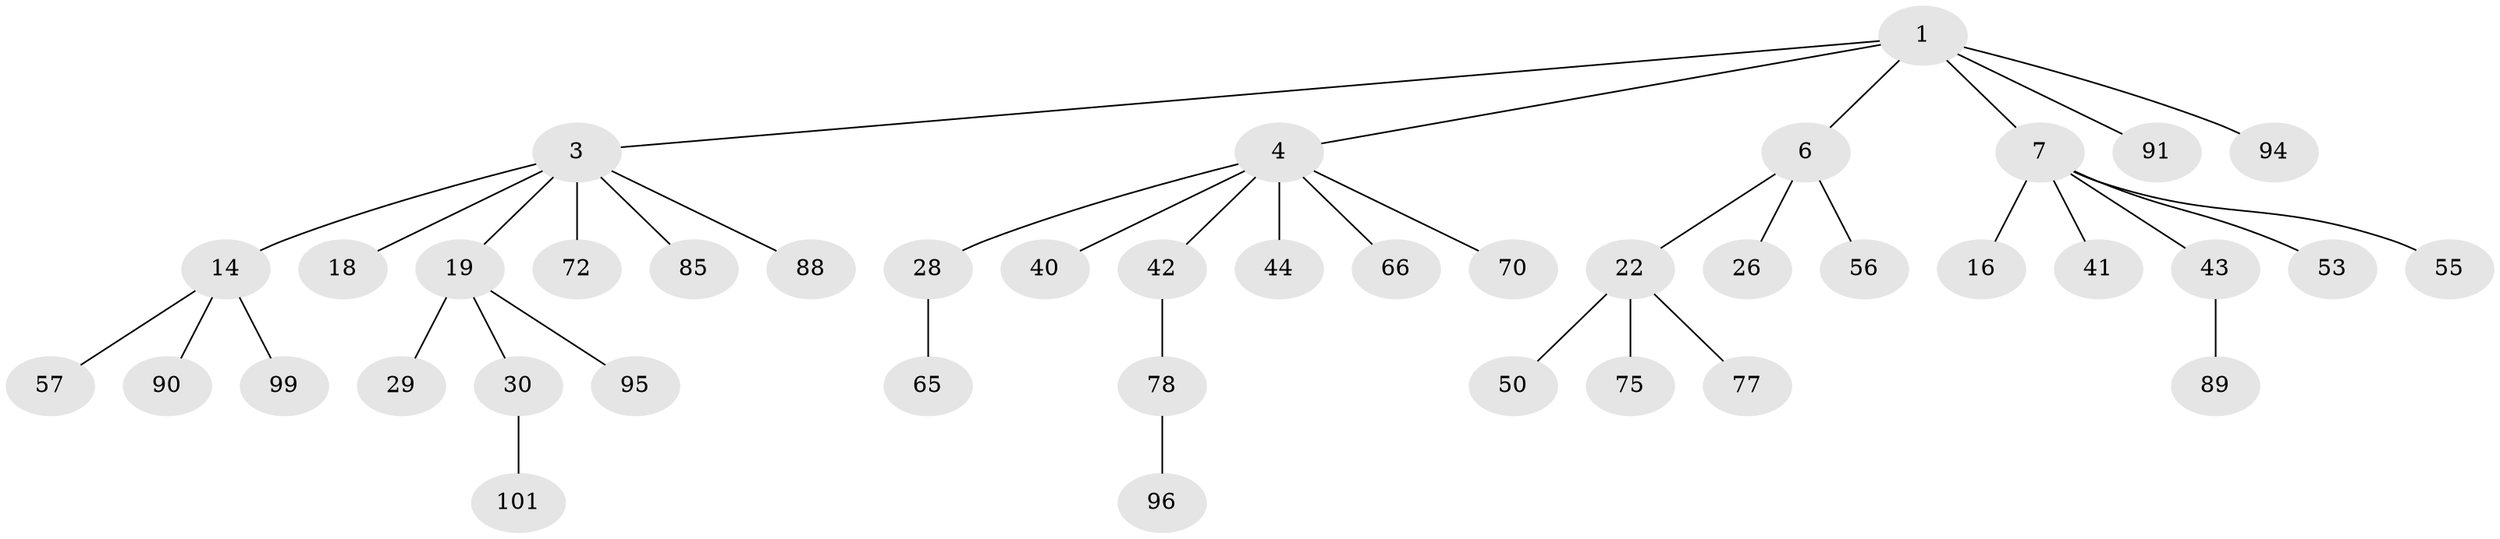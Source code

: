 // original degree distribution, {5: 0.038834951456310676, 3: 0.0970873786407767, 4: 0.1262135922330097, 6: 0.009708737864077669, 2: 0.20388349514563106, 1: 0.5242718446601942}
// Generated by graph-tools (version 1.1) at 2025/19/03/04/25 18:19:12]
// undirected, 41 vertices, 40 edges
graph export_dot {
graph [start="1"]
  node [color=gray90,style=filled];
  1 [super="+2+5+81"];
  3 [super="+92+9"];
  4 [super="+32+8"];
  6 [super="+15+13+10"];
  7 [super="+11+102+59+12+25"];
  14 [super="+35+48+47+62"];
  16 [super="+39+33+31"];
  18 [super="+49+63+51"];
  19 [super="+46+21"];
  22 [super="+38+71+60"];
  26 [super="+82"];
  28 [super="+86+54+103+34"];
  29;
  30 [super="+93"];
  40 [super="+69"];
  41 [super="+87"];
  42 [super="+58+73+45"];
  43 [super="+80"];
  44;
  50;
  53 [super="+64"];
  55;
  56 [super="+68"];
  57 [super="+97"];
  65;
  66;
  70;
  72;
  75 [super="+79"];
  77;
  78;
  85;
  88;
  89;
  90;
  91;
  94;
  95;
  96;
  99;
  101;
  1 -- 4;
  1 -- 6;
  1 -- 3;
  1 -- 7;
  1 -- 91;
  1 -- 94;
  3 -- 18;
  3 -- 19;
  3 -- 85;
  3 -- 72;
  3 -- 88;
  3 -- 14;
  4 -- 42;
  4 -- 66;
  4 -- 70;
  4 -- 40;
  4 -- 44;
  4 -- 28;
  6 -- 26;
  6 -- 22;
  6 -- 56;
  7 -- 16;
  7 -- 41;
  7 -- 55;
  7 -- 43;
  7 -- 53;
  14 -- 99;
  14 -- 57;
  14 -- 90;
  19 -- 29;
  19 -- 30;
  19 -- 95;
  22 -- 50;
  22 -- 75;
  22 -- 77;
  28 -- 65;
  30 -- 101;
  42 -- 78;
  43 -- 89;
  78 -- 96;
}
